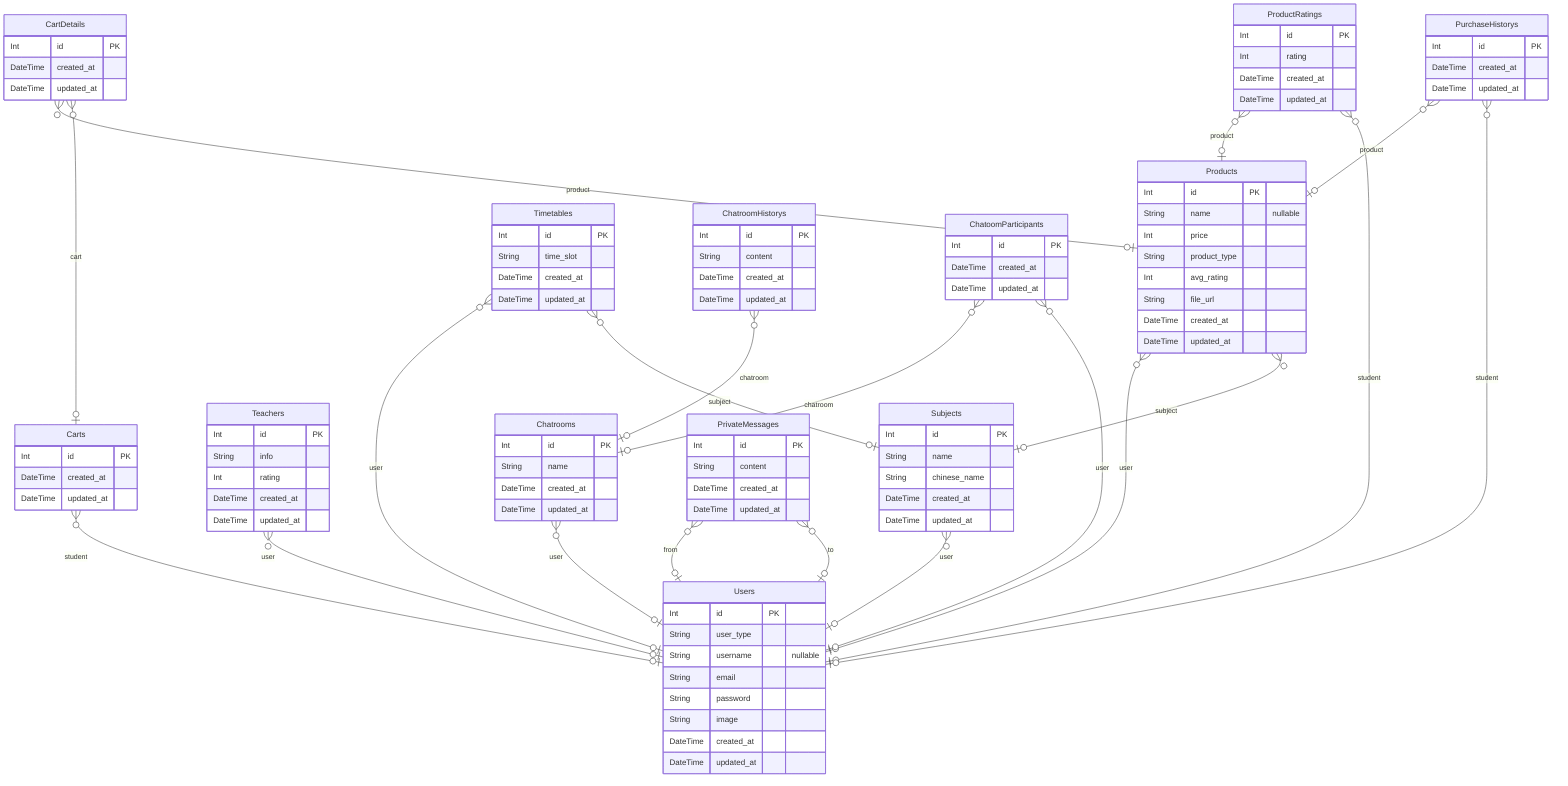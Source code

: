 erDiagram

  Users {
    Int id PK 
    String user_type  
    String username  "nullable"
    String email  
    String password  
    String image  
    DateTime created_at  
    DateTime updated_at  
    }
  

  Subjects {
    Int id PK 
    String name  
    String chinese_name  
    DateTime created_at  
    DateTime updated_at  
    }
  

  Teachers {
    Int id PK 
    String info  
    Int rating  
    DateTime created_at  
    DateTime updated_at  
    }
  

  Products {
    Int id PK 
    String name  "nullable"
    Int price  
    String product_type  
    Int avg_rating  
    String file_url  
    DateTime created_at  
    DateTime updated_at  
    }
  

  Carts {
    Int id PK 
    DateTime created_at  
    DateTime updated_at  
    }
  

  CartDetails {
    Int id PK 
    DateTime created_at  
    DateTime updated_at  
    }
  

  ProductRatings {
    Int id PK 
    Int rating  
    DateTime created_at  
    DateTime updated_at  
    }
  

  PurchaseHistorys {
    Int id PK 
    DateTime created_at  
    DateTime updated_at  
    }
  

  Timetables {
    Int id PK 
    String time_slot  
    DateTime created_at  
    DateTime updated_at  
    }
  

  Chatrooms {
    Int id PK 
    String name  
    DateTime created_at  
    DateTime updated_at  
    }
  

  ChatroomHistorys {
    Int id PK 
    String content  
    DateTime created_at  
    DateTime updated_at  
    }
  

  ChatoomParticipants {
    Int id PK 
    DateTime created_at  
    DateTime updated_at  
    }
  

  PrivateMessages {
    Int id PK 
    String content  
    DateTime created_at  
    DateTime updated_at  
    }
  
    Subjects o{--|o Users : "user"
    Teachers o{--|o Users : "user"
    Products o{--|o Users : "user"
    Products o{--|o Subjects : "subject"
    Carts o{--|o Users : "student"
    CartDetails o{--|o Products : "product"
    CartDetails o{--|o Carts : "cart"
    ProductRatings o{--|o Products : "product"
    ProductRatings o{--|o Users : "student"
    PurchaseHistorys o{--|o Products : "product"
    PurchaseHistorys o{--|o Users : "student"
    Timetables o{--|o Users : "user"
    Timetables o{--|o Subjects : "subject"
    Chatrooms o{--|o Users : "user"
    ChatroomHistorys o{--|o Chatrooms : "chatroom"
    ChatoomParticipants o{--|o Chatrooms : "chatroom"
    ChatoomParticipants o{--|o Users : "user"
    PrivateMessages o{--|o Users : "from"
    PrivateMessages o{--|o Users : "to"